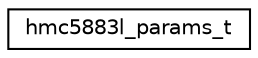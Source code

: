 digraph "Graphical Class Hierarchy"
{
 // LATEX_PDF_SIZE
  edge [fontname="Helvetica",fontsize="10",labelfontname="Helvetica",labelfontsize="10"];
  node [fontname="Helvetica",fontsize="10",shape=record];
  rankdir="LR";
  Node0 [label="hmc5883l_params_t",height=0.2,width=0.4,color="black", fillcolor="white", style="filled",URL="$structhmc5883l__params__t.html",tooltip="HMC5883L device initialization parameters."];
}
